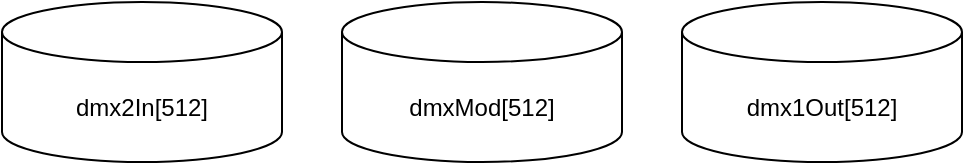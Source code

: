 <mxfile version="14.1.8" type="device"><diagram id="rvMpB7XS0lX-VXbrhVwZ" name="Seite-1"><mxGraphModel dx="1024" dy="592" grid="1" gridSize="10" guides="1" tooltips="1" connect="1" arrows="1" fold="1" page="1" pageScale="1" pageWidth="1654" pageHeight="1169" math="0" shadow="0"><root><mxCell id="0"/><mxCell id="1" parent="0"/><mxCell id="KKdxr7NfhDlqrG1_xqSl-1" value="dmx1Out[512]" style="shape=cylinder3;whiteSpace=wrap;html=1;boundedLbl=1;backgroundOutline=1;size=15;" vertex="1" parent="1"><mxGeometry x="480" y="200" width="140" height="80" as="geometry"/></mxCell><mxCell id="KKdxr7NfhDlqrG1_xqSl-2" value="dmx2In[512]" style="shape=cylinder3;whiteSpace=wrap;html=1;boundedLbl=1;backgroundOutline=1;size=15;" vertex="1" parent="1"><mxGeometry x="140" y="200" width="140" height="80" as="geometry"/></mxCell><mxCell id="KKdxr7NfhDlqrG1_xqSl-3" value="dmxMod[512]" style="shape=cylinder3;whiteSpace=wrap;html=1;boundedLbl=1;backgroundOutline=1;size=15;" vertex="1" parent="1"><mxGeometry x="310" y="200" width="140" height="80" as="geometry"/></mxCell></root></mxGraphModel></diagram></mxfile>